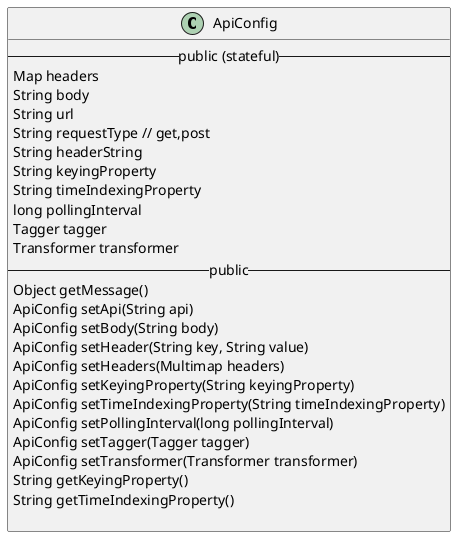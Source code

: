 @startuml
class ApiConfig  {
  -- public (stateful) --
  Map headers
  String body
  String url
  String requestType // get,post
  String headerString
  String keyingProperty
  String timeIndexingProperty
  long pollingInterval
  Tagger tagger
  Transformer transformer
  -- public --
  Object getMessage()
  ApiConfig setApi(String api)
  ApiConfig setBody(String body)
  ApiConfig setHeader(String key, String value)
  ApiConfig setHeaders(Multimap headers)
  ApiConfig setKeyingProperty(String keyingProperty)
  ApiConfig setTimeIndexingProperty(String timeIndexingProperty)
  ApiConfig setPollingInterval(long pollingInterval)
  ApiConfig setTagger(Tagger tagger)
  ApiConfig setTransformer(Transformer transformer)
  String getKeyingProperty()
  String getTimeIndexingProperty()

}
@enduml
